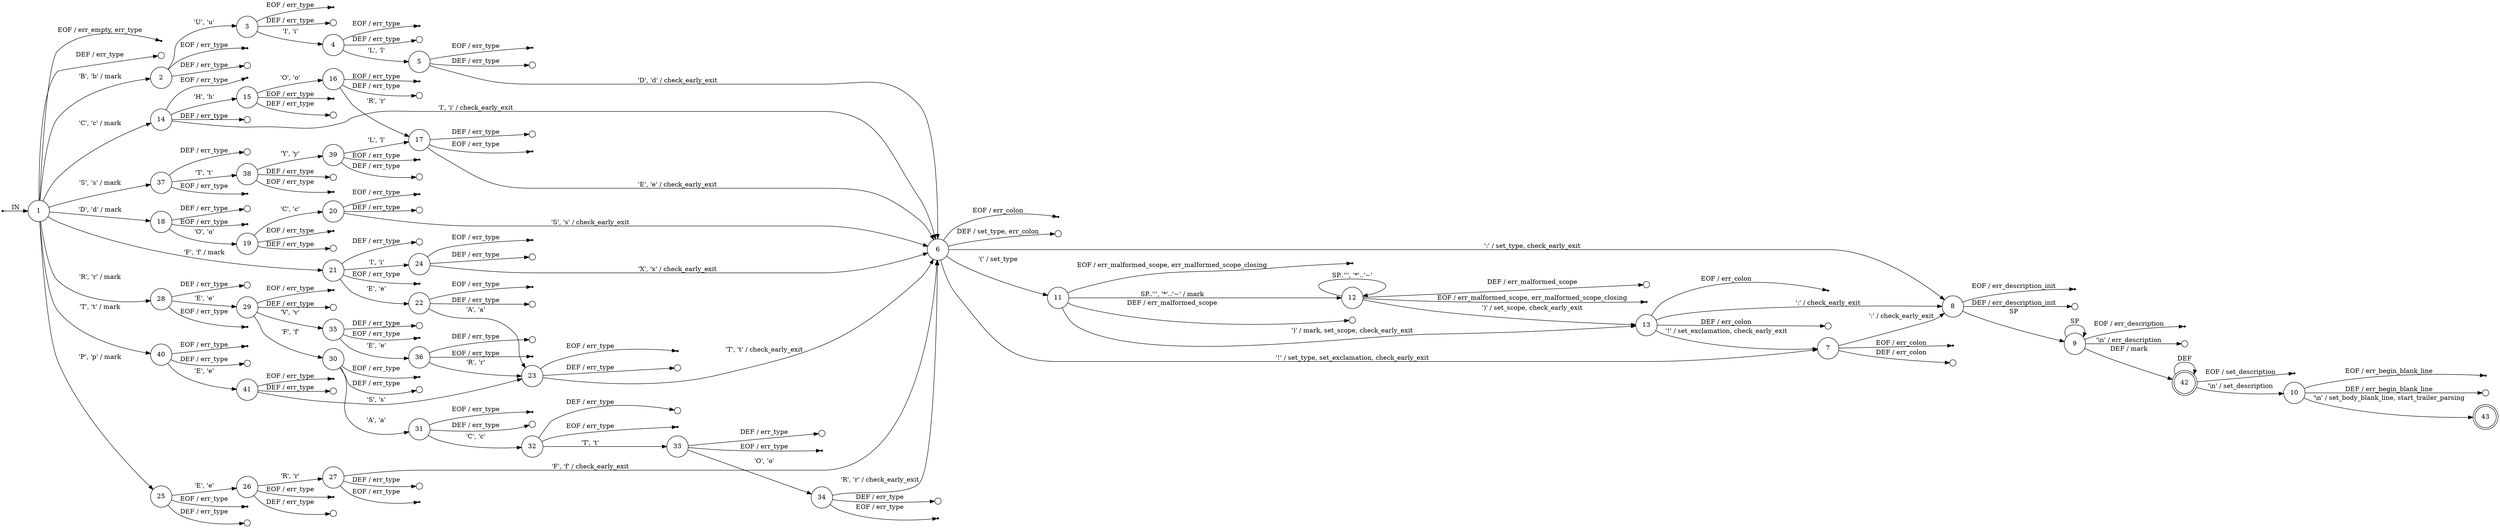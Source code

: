 digraph conventionalcommits {
	rankdir=LR;
	node [ shape = point ];
	ENTRY;
	eof_1;
	eof_2;
	eof_3;
	eof_4;
	eof_5;
	eof_6;
	eof_7;
	eof_8;
	eof_9;
	eof_10;
	eof_11;
	eof_12;
	eof_13;
	eof_14;
	eof_15;
	eof_16;
	eof_17;
	eof_18;
	eof_19;
	eof_20;
	eof_21;
	eof_22;
	eof_23;
	eof_24;
	eof_25;
	eof_26;
	eof_27;
	eof_28;
	eof_29;
	eof_30;
	eof_31;
	eof_32;
	eof_33;
	eof_34;
	eof_35;
	eof_36;
	eof_37;
	eof_38;
	eof_39;
	eof_40;
	eof_41;
	eof_42;
	node [ shape = circle, height = 0.2 ];
	err_1 [ label=""];
	err_2 [ label=""];
	err_3 [ label=""];
	err_4 [ label=""];
	err_5 [ label=""];
	err_6 [ label=""];
	err_7 [ label=""];
	err_8 [ label=""];
	err_9 [ label=""];
	err_10 [ label=""];
	err_11 [ label=""];
	err_12 [ label=""];
	err_13 [ label=""];
	err_14 [ label=""];
	err_15 [ label=""];
	err_16 [ label=""];
	err_17 [ label=""];
	err_18 [ label=""];
	err_19 [ label=""];
	err_20 [ label=""];
	err_21 [ label=""];
	err_22 [ label=""];
	err_23 [ label=""];
	err_24 [ label=""];
	err_25 [ label=""];
	err_26 [ label=""];
	err_27 [ label=""];
	err_28 [ label=""];
	err_29 [ label=""];
	err_30 [ label=""];
	err_31 [ label=""];
	err_32 [ label=""];
	err_33 [ label=""];
	err_34 [ label=""];
	err_35 [ label=""];
	err_36 [ label=""];
	err_37 [ label=""];
	err_38 [ label=""];
	err_39 [ label=""];
	err_40 [ label=""];
	err_41 [ label=""];
	node [ fixedsize = true, height = 0.65, shape = doublecircle ];
	42;
	43;
	node [ shape = circle ];
	1 -> 2 [ label = "'B', 'b' / mark" ];
	1 -> 14 [ label = "'C', 'c' / mark" ];
	1 -> 18 [ label = "'D', 'd' / mark" ];
	1 -> 21 [ label = "'F', 'f' / mark" ];
	1 -> 25 [ label = "'P', 'p' / mark" ];
	1 -> 28 [ label = "'R', 'r' / mark" ];
	1 -> 37 [ label = "'S', 's' / mark" ];
	1 -> 40 [ label = "'T', 't' / mark" ];
	1 -> err_1 [ label = "DEF / err_type" ];
	2 -> 3 [ label = "'U', 'u'" ];
	2 -> err_2 [ label = "DEF / err_type" ];
	3 -> 4 [ label = "'I', 'i'" ];
	3 -> err_3 [ label = "DEF / err_type" ];
	4 -> 5 [ label = "'L', 'l'" ];
	4 -> err_4 [ label = "DEF / err_type" ];
	5 -> 6 [ label = "'D', 'd' / check_early_exit" ];
	5 -> err_5 [ label = "DEF / err_type" ];
	6 -> 7 [ label = "'!' / set_type, set_exclamation, check_early_exit" ];
	6 -> 11 [ label = "'(' / set_type" ];
	6 -> 8 [ label = "':' / set_type, check_early_exit" ];
	6 -> err_6 [ label = "DEF / set_type, err_colon" ];
	7 -> 8 [ label = "':' / check_early_exit" ];
	7 -> err_7 [ label = "DEF / err_colon" ];
	8 -> 9 [ label = "SP" ];
	8 -> err_8 [ label = "DEF / err_description_init" ];
	9 -> err_9 [ label = "'\\n' / err_description" ];
	9 -> 9 [ label = "SP" ];
	9 -> 42 [ label = "DEF / mark" ];
	10 -> 43 [ label = "'\\n' / set_body_blank_line, start_trailer_parsing" ];
	10 -> err_10 [ label = "DEF / err_begin_blank_line" ];
	11 -> 12 [ label = "SP..''', '*'..'~' / mark" ];
	11 -> 13 [ label = "')' / mark, set_scope, check_early_exit" ];
	11 -> err_11 [ label = "DEF / err_malformed_scope" ];
	12 -> 12 [ label = "SP..''', '*'..'~'" ];
	12 -> 13 [ label = "')' / set_scope, check_early_exit" ];
	12 -> err_12 [ label = "DEF / err_malformed_scope" ];
	13 -> 7 [ label = "'!' / set_exclamation, check_early_exit" ];
	13 -> 8 [ label = "':' / check_early_exit" ];
	13 -> err_13 [ label = "DEF / err_colon" ];
	14 -> 15 [ label = "'H', 'h'" ];
	14 -> 6 [ label = "'I', 'i' / check_early_exit" ];
	14 -> err_14 [ label = "DEF / err_type" ];
	15 -> 16 [ label = "'O', 'o'" ];
	15 -> err_15 [ label = "DEF / err_type" ];
	16 -> 17 [ label = "'R', 'r'" ];
	16 -> err_16 [ label = "DEF / err_type" ];
	17 -> 6 [ label = "'E', 'e' / check_early_exit" ];
	17 -> err_17 [ label = "DEF / err_type" ];
	18 -> 19 [ label = "'O', 'o'" ];
	18 -> err_18 [ label = "DEF / err_type" ];
	19 -> 20 [ label = "'C', 'c'" ];
	19 -> err_19 [ label = "DEF / err_type" ];
	20 -> 6 [ label = "'S', 's' / check_early_exit" ];
	20 -> err_20 [ label = "DEF / err_type" ];
	21 -> 22 [ label = "'E', 'e'" ];
	21 -> 24 [ label = "'I', 'i'" ];
	21 -> err_21 [ label = "DEF / err_type" ];
	22 -> 23 [ label = "'A', 'a'" ];
	22 -> err_22 [ label = "DEF / err_type" ];
	23 -> 6 [ label = "'T', 't' / check_early_exit" ];
	23 -> err_23 [ label = "DEF / err_type" ];
	24 -> 6 [ label = "'X', 'x' / check_early_exit" ];
	24 -> err_24 [ label = "DEF / err_type" ];
	25 -> 26 [ label = "'E', 'e'" ];
	25 -> err_25 [ label = "DEF / err_type" ];
	26 -> 27 [ label = "'R', 'r'" ];
	26 -> err_26 [ label = "DEF / err_type" ];
	27 -> 6 [ label = "'F', 'f' / check_early_exit" ];
	27 -> err_27 [ label = "DEF / err_type" ];
	28 -> 29 [ label = "'E', 'e'" ];
	28 -> err_28 [ label = "DEF / err_type" ];
	29 -> 30 [ label = "'F', 'f'" ];
	29 -> 35 [ label = "'V', 'v'" ];
	29 -> err_29 [ label = "DEF / err_type" ];
	30 -> 31 [ label = "'A', 'a'" ];
	30 -> err_30 [ label = "DEF / err_type" ];
	31 -> 32 [ label = "'C', 'c'" ];
	31 -> err_31 [ label = "DEF / err_type" ];
	32 -> 33 [ label = "'T', 't'" ];
	32 -> err_32 [ label = "DEF / err_type" ];
	33 -> 34 [ label = "'O', 'o'" ];
	33 -> err_33 [ label = "DEF / err_type" ];
	34 -> 6 [ label = "'R', 'r' / check_early_exit" ];
	34 -> err_34 [ label = "DEF / err_type" ];
	35 -> 36 [ label = "'E', 'e'" ];
	35 -> err_35 [ label = "DEF / err_type" ];
	36 -> 23 [ label = "'R', 'r'" ];
	36 -> err_36 [ label = "DEF / err_type" ];
	37 -> 38 [ label = "'T', 't'" ];
	37 -> err_37 [ label = "DEF / err_type" ];
	38 -> 39 [ label = "'Y', 'y'" ];
	38 -> err_38 [ label = "DEF / err_type" ];
	39 -> 17 [ label = "'L', 'l'" ];
	39 -> err_39 [ label = "DEF / err_type" ];
	40 -> 41 [ label = "'E', 'e'" ];
	40 -> err_40 [ label = "DEF / err_type" ];
	41 -> 23 [ label = "'S', 's'" ];
	41 -> err_41 [ label = "DEF / err_type" ];
	42 -> 10 [ label = "'\\n' / set_description" ];
	42 -> 42 [ label = "DEF" ];
	ENTRY -> 1 [ label = "IN" ];
	1 -> eof_1 [ label = "EOF / err_empty, err_type" ];
	2 -> eof_2 [ label = "EOF / err_type" ];
	3 -> eof_3 [ label = "EOF / err_type" ];
	4 -> eof_4 [ label = "EOF / err_type" ];
	5 -> eof_5 [ label = "EOF / err_type" ];
	6 -> eof_6 [ label = "EOF / err_colon" ];
	7 -> eof_7 [ label = "EOF / err_colon" ];
	8 -> eof_8 [ label = "EOF / err_description_init" ];
	9 -> eof_9 [ label = "EOF / err_description" ];
	10 -> eof_10 [ label = "EOF / err_begin_blank_line" ];
	11 -> eof_11 [ label = "EOF / err_malformed_scope, err_malformed_scope_closing" ];
	12 -> eof_12 [ label = "EOF / err_malformed_scope, err_malformed_scope_closing" ];
	13 -> eof_13 [ label = "EOF / err_colon" ];
	14 -> eof_14 [ label = "EOF / err_type" ];
	15 -> eof_15 [ label = "EOF / err_type" ];
	16 -> eof_16 [ label = "EOF / err_type" ];
	17 -> eof_17 [ label = "EOF / err_type" ];
	18 -> eof_18 [ label = "EOF / err_type" ];
	19 -> eof_19 [ label = "EOF / err_type" ];
	20 -> eof_20 [ label = "EOF / err_type" ];
	21 -> eof_21 [ label = "EOF / err_type" ];
	22 -> eof_22 [ label = "EOF / err_type" ];
	23 -> eof_23 [ label = "EOF / err_type" ];
	24 -> eof_24 [ label = "EOF / err_type" ];
	25 -> eof_25 [ label = "EOF / err_type" ];
	26 -> eof_26 [ label = "EOF / err_type" ];
	27 -> eof_27 [ label = "EOF / err_type" ];
	28 -> eof_28 [ label = "EOF / err_type" ];
	29 -> eof_29 [ label = "EOF / err_type" ];
	30 -> eof_30 [ label = "EOF / err_type" ];
	31 -> eof_31 [ label = "EOF / err_type" ];
	32 -> eof_32 [ label = "EOF / err_type" ];
	33 -> eof_33 [ label = "EOF / err_type" ];
	34 -> eof_34 [ label = "EOF / err_type" ];
	35 -> eof_35 [ label = "EOF / err_type" ];
	36 -> eof_36 [ label = "EOF / err_type" ];
	37 -> eof_37 [ label = "EOF / err_type" ];
	38 -> eof_38 [ label = "EOF / err_type" ];
	39 -> eof_39 [ label = "EOF / err_type" ];
	40 -> eof_40 [ label = "EOF / err_type" ];
	41 -> eof_41 [ label = "EOF / err_type" ];
	42 -> eof_42 [ label = "EOF / set_description" ];
}
